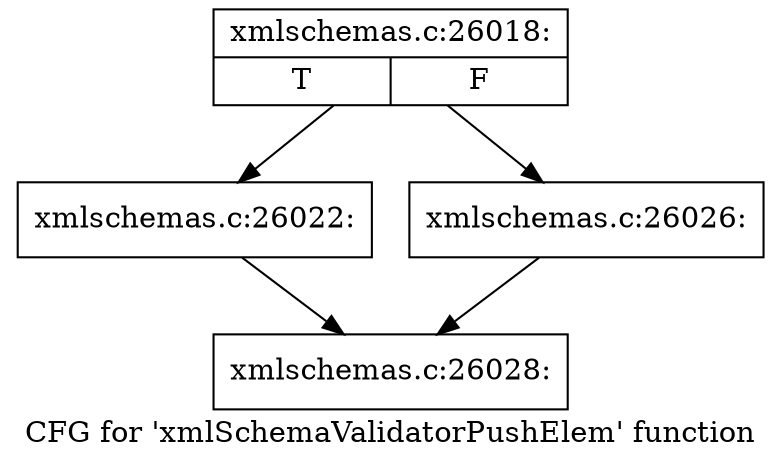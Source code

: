 digraph "CFG for 'xmlSchemaValidatorPushElem' function" {
	label="CFG for 'xmlSchemaValidatorPushElem' function";

	Node0x55d02670fb60 [shape=record,label="{xmlschemas.c:26018:|{<s0>T|<s1>F}}"];
	Node0x55d02670fb60 -> Node0x55d026723690;
	Node0x55d02670fb60 -> Node0x55d0267236e0;
	Node0x55d026723690 [shape=record,label="{xmlschemas.c:26022:}"];
	Node0x55d026723690 -> Node0x55d02670f800;
	Node0x55d0267236e0 [shape=record,label="{xmlschemas.c:26026:}"];
	Node0x55d0267236e0 -> Node0x55d02670f800;
	Node0x55d02670f800 [shape=record,label="{xmlschemas.c:26028:}"];
}
